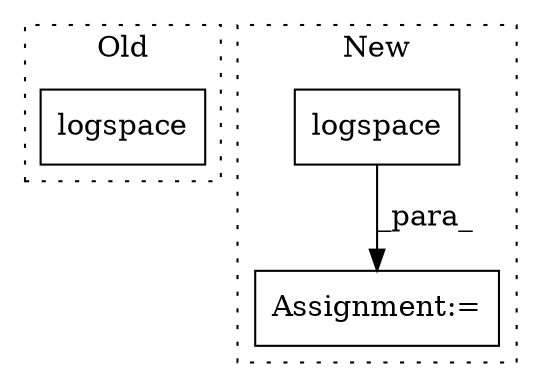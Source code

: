 digraph G {
subgraph cluster0 {
1 [label="logspace" a="32" s="5528,5561" l="9,1" shape="box"];
label = "Old";
style="dotted";
}
subgraph cluster1 {
2 [label="logspace" a="32" s="5586,5627" l="9,1" shape="box"];
3 [label="Assignment:=" a="7" s="5579" l="1" shape="box"];
label = "New";
style="dotted";
}
2 -> 3 [label="_para_"];
}